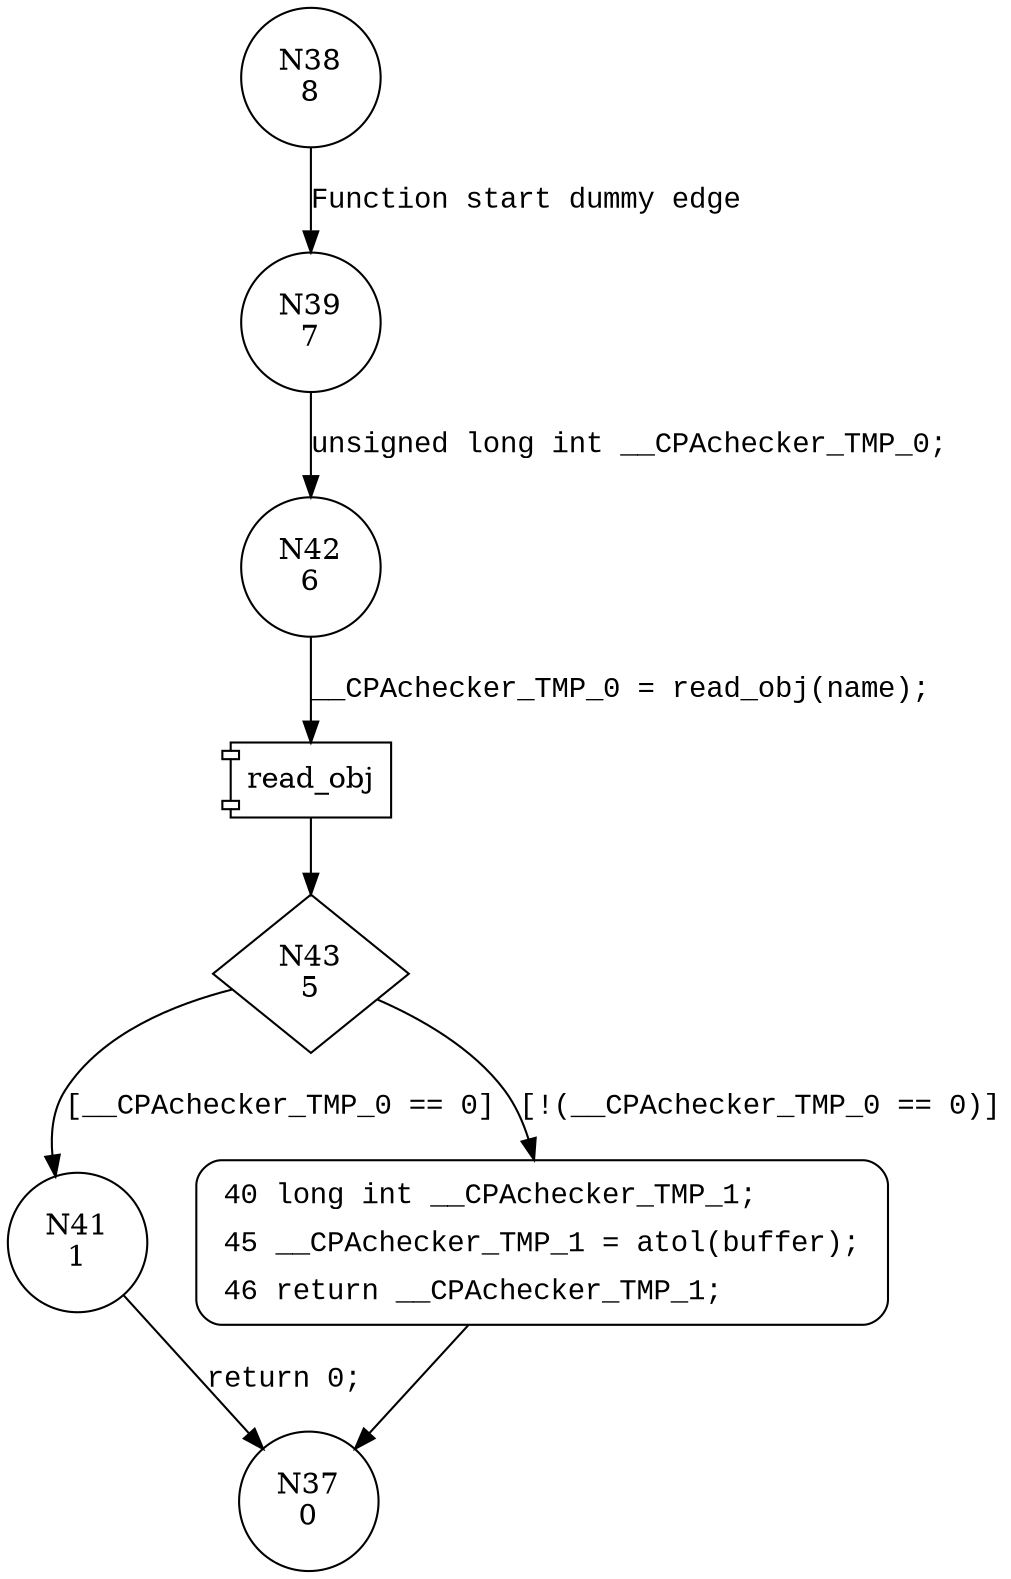 digraph get_obj {
38 [shape="circle" label="N38\n8"]
39 [shape="circle" label="N39\n7"]
42 [shape="circle" label="N42\n6"]
43 [shape="diamond" label="N43\n5"]
41 [shape="circle" label="N41\n1"]
40 [shape="circle" label="N40\n4"]
37 [shape="circle" label="N37\n0"]
40 [style="filled,bold" penwidth="1" fillcolor="white" fontname="Courier New" shape="Mrecord" label=<<table border="0" cellborder="0" cellpadding="3" bgcolor="white"><tr><td align="right">40</td><td align="left">long int __CPAchecker_TMP_1;</td></tr><tr><td align="right">45</td><td align="left">__CPAchecker_TMP_1 = atol(buffer);</td></tr><tr><td align="right">46</td><td align="left">return __CPAchecker_TMP_1;</td></tr></table>>]
40 -> 37[label=""]
38 -> 39 [label="Function start dummy edge" fontname="Courier New"]
100003 [shape="component" label="read_obj"]
42 -> 100003 [label="__CPAchecker_TMP_0 = read_obj(name);" fontname="Courier New"]
100003 -> 43 [label="" fontname="Courier New"]
43 -> 41 [label="[__CPAchecker_TMP_0 == 0]" fontname="Courier New"]
43 -> 40 [label="[!(__CPAchecker_TMP_0 == 0)]" fontname="Courier New"]
41 -> 37 [label="return 0;" fontname="Courier New"]
39 -> 42 [label="unsigned long int __CPAchecker_TMP_0;" fontname="Courier New"]
}